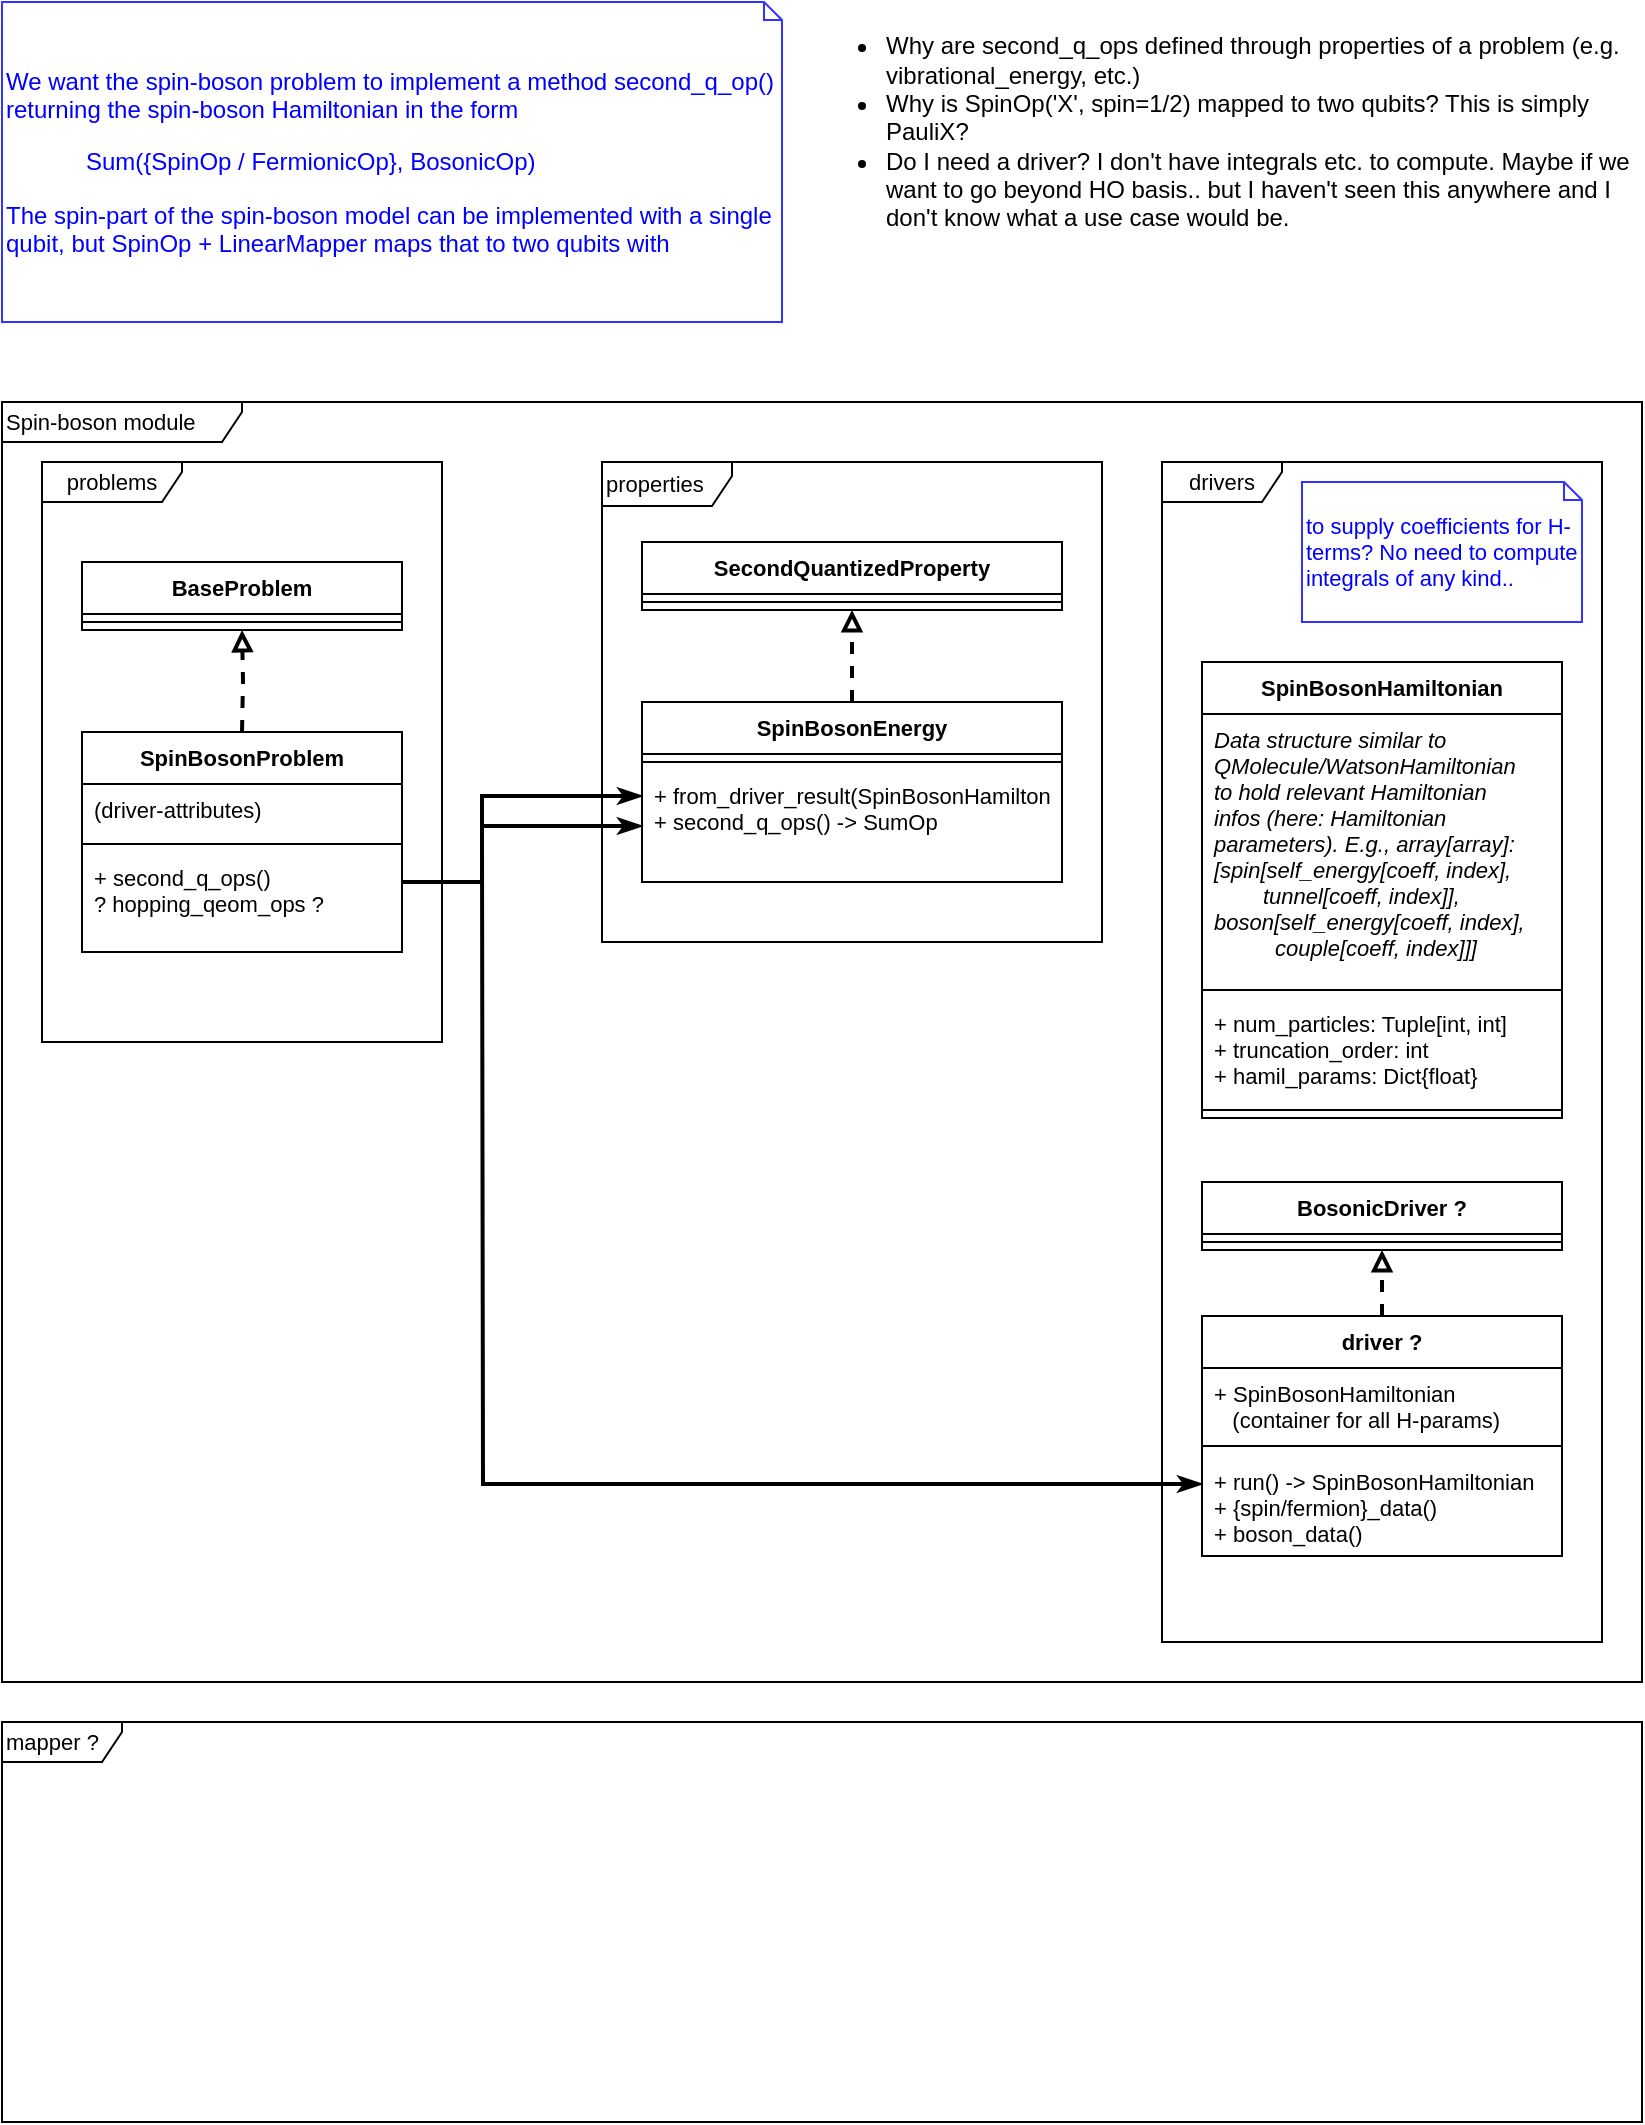 <mxfile version="14.9.3" type="device"><diagram id="j0Lpsr8uhZviz2nrBm9l" name="Page-1"><mxGraphModel dx="1186" dy="765" grid="1" gridSize="10" guides="1" tooltips="1" connect="1" arrows="1" fold="1" page="0" pageScale="1" pageWidth="850" pageHeight="1100" math="0" shadow="0"><root><mxCell id="0"/><mxCell id="1" parent="0"/><mxCell id="PQcMw9dt6dC3_Z6IxtEI-1" value="&lt;font style=&quot;font-size: 11px;&quot;&gt;Spin-boson module&lt;/font&gt;" style="shape=umlFrame;whiteSpace=wrap;html=1;fontSize=11;strokeColor=#000000;align=left;width=120;height=20;" vertex="1" parent="1"><mxGeometry x="20" y="220" width="820" height="640" as="geometry"/></mxCell><mxCell id="GQAy2RRXzXNglXdL1GD--22" value="&lt;font style=&quot;font-size: 11px;&quot;&gt;properties&lt;/font&gt;" style="shape=umlFrame;whiteSpace=wrap;html=1;fontSize=11;align=left;width=65;height=22;" vertex="1" parent="1"><mxGeometry x="320" y="250" width="250" height="240" as="geometry"/></mxCell><mxCell id="TK1HC9DKqTdFlWaWyGcT-53" value="drivers" style="shape=umlFrame;whiteSpace=wrap;html=1;width=60;height=20;fontSize=11;" parent="1" vertex="1"><mxGeometry x="600" y="250" width="220" height="590" as="geometry"/></mxCell><mxCell id="TK1HC9DKqTdFlWaWyGcT-1" value="problems" style="shape=umlFrame;whiteSpace=wrap;html=1;width=70;height=20;fontSize=11;" parent="1" vertex="1"><mxGeometry x="40" y="250" width="200" height="290" as="geometry"/></mxCell><mxCell id="TK1HC9DKqTdFlWaWyGcT-2" value="BaseProblem" style="swimlane;fontStyle=1;align=center;verticalAlign=top;childLayout=stackLayout;horizontal=1;startSize=26;horizontalStack=0;resizeParent=1;resizeParentMax=0;resizeLast=0;collapsible=1;marginBottom=0;fontSize=11;" parent="1" vertex="1"><mxGeometry x="60" y="300" width="160" height="34" as="geometry"/></mxCell><mxCell id="TK1HC9DKqTdFlWaWyGcT-4" value="" style="line;strokeWidth=1;fillColor=none;align=left;verticalAlign=middle;spacingTop=-1;spacingLeft=3;spacingRight=3;rotatable=0;labelPosition=right;points=[];portConstraint=eastwest;fontSize=11;" parent="TK1HC9DKqTdFlWaWyGcT-2" vertex="1"><mxGeometry y="26" width="160" height="8" as="geometry"/></mxCell><mxCell id="TK1HC9DKqTdFlWaWyGcT-12" style="edgeStyle=orthogonalEdgeStyle;rounded=0;orthogonalLoop=1;jettySize=auto;html=1;exitX=0.5;exitY=0;exitDx=0;exitDy=0;entryX=0.5;entryY=1;entryDx=0;entryDy=0;endArrow=block;endFill=0;dashed=1;strokeWidth=2;startSize=6;jumpSize=6;jumpStyle=none;fontSize=11;" parent="1" target="TK1HC9DKqTdFlWaWyGcT-2" edge="1"><mxGeometry relative="1" as="geometry"><mxPoint x="140" y="385" as="sourcePoint"/></mxGeometry></mxCell><mxCell id="TK1HC9DKqTdFlWaWyGcT-6" value="SpinBosonProblem" style="swimlane;fontStyle=1;align=center;verticalAlign=top;childLayout=stackLayout;horizontal=1;startSize=26;horizontalStack=0;resizeParent=1;resizeParentMax=0;resizeLast=0;collapsible=1;marginBottom=0;fontSize=11;" parent="1" vertex="1"><mxGeometry x="60" y="385" width="160" height="110" as="geometry"/></mxCell><mxCell id="TK1HC9DKqTdFlWaWyGcT-58" value="(driver-attributes)" style="text;strokeColor=none;fillColor=none;align=left;verticalAlign=top;spacingLeft=4;spacingRight=4;overflow=hidden;rotatable=0;points=[[0,0.5],[1,0.5]];portConstraint=eastwest;fontSize=11;" parent="TK1HC9DKqTdFlWaWyGcT-6" vertex="1"><mxGeometry y="26" width="160" height="26" as="geometry"/></mxCell><mxCell id="TK1HC9DKqTdFlWaWyGcT-8" value="" style="line;strokeWidth=1;fillColor=none;align=left;verticalAlign=middle;spacingTop=-1;spacingLeft=3;spacingRight=3;rotatable=0;labelPosition=right;points=[];portConstraint=eastwest;fontSize=11;" parent="TK1HC9DKqTdFlWaWyGcT-6" vertex="1"><mxGeometry y="52" width="160" height="8" as="geometry"/></mxCell><mxCell id="GQAy2RRXzXNglXdL1GD--5" value="+ second_q_ops()&#xA;? hopping_qeom_ops ?" style="text;strokeColor=none;fillColor=none;align=left;verticalAlign=top;spacingLeft=4;spacingRight=4;overflow=hidden;rotatable=0;points=[[0,0.5],[1,0.5]];portConstraint=eastwest;fontSize=11;" vertex="1" parent="TK1HC9DKqTdFlWaWyGcT-6"><mxGeometry y="60" width="160" height="50" as="geometry"/></mxCell><mxCell id="TK1HC9DKqTdFlWaWyGcT-51" style="edgeStyle=orthogonalEdgeStyle;rounded=0;jumpStyle=none;jumpSize=6;orthogonalLoop=1;jettySize=auto;html=1;dashed=1;endArrow=block;endFill=0;startSize=6;strokeWidth=2;entryX=0.5;entryY=1;entryDx=0;entryDy=0;fontSize=11;" parent="1" source="TK1HC9DKqTdFlWaWyGcT-43" target="TK1HC9DKqTdFlWaWyGcT-47" edge="1"><mxGeometry relative="1" as="geometry"><mxPoint x="700" y="687" as="targetPoint"/></mxGeometry></mxCell><mxCell id="TK1HC9DKqTdFlWaWyGcT-43" value="driver ?" style="swimlane;fontStyle=1;align=center;verticalAlign=top;childLayout=stackLayout;horizontal=1;startSize=26;horizontalStack=0;resizeParent=1;resizeParentMax=0;resizeLast=0;collapsible=1;marginBottom=0;fontSize=11;" parent="1" vertex="1"><mxGeometry x="620" y="677" width="180" height="120" as="geometry"/></mxCell><mxCell id="TK1HC9DKqTdFlWaWyGcT-59" value="+ SpinBosonHamiltonian&#xA;   (container for all H-params)" style="text;strokeColor=none;fillColor=none;align=left;verticalAlign=top;spacingLeft=4;spacingRight=4;overflow=hidden;rotatable=0;points=[[0,0.5],[1,0.5]];portConstraint=eastwest;fontSize=11;" parent="TK1HC9DKqTdFlWaWyGcT-43" vertex="1"><mxGeometry y="26" width="180" height="34" as="geometry"/></mxCell><mxCell id="TK1HC9DKqTdFlWaWyGcT-45" value="" style="line;strokeWidth=1;fillColor=none;align=left;verticalAlign=middle;spacingTop=-1;spacingLeft=3;spacingRight=3;rotatable=0;labelPosition=right;points=[];portConstraint=eastwest;fontSize=11;" parent="TK1HC9DKqTdFlWaWyGcT-43" vertex="1"><mxGeometry y="60" width="180" height="10" as="geometry"/></mxCell><mxCell id="PQcMw9dt6dC3_Z6IxtEI-4" value="+ run() -&gt; SpinBosonHamiltonian&#xA;+ {spin/fermion}_data()&#xA;+ boson_data()" style="text;strokeColor=none;fillColor=none;align=left;verticalAlign=top;spacingLeft=4;spacingRight=4;overflow=hidden;rotatable=0;points=[[0,0.5],[1,0.5]];portConstraint=eastwest;fontSize=11;" vertex="1" parent="TK1HC9DKqTdFlWaWyGcT-43"><mxGeometry y="70" width="180" height="50" as="geometry"/></mxCell><mxCell id="TK1HC9DKqTdFlWaWyGcT-47" value="BosonicDriver ?" style="swimlane;fontStyle=1;align=center;verticalAlign=top;childLayout=stackLayout;horizontal=1;startSize=26;horizontalStack=0;resizeParent=1;resizeParentMax=0;resizeLast=0;collapsible=1;marginBottom=0;fontSize=11;" parent="1" vertex="1"><mxGeometry x="620" y="610" width="180" height="34" as="geometry"/></mxCell><mxCell id="TK1HC9DKqTdFlWaWyGcT-49" value="" style="line;strokeWidth=1;fillColor=none;align=left;verticalAlign=middle;spacingTop=-1;spacingLeft=3;spacingRight=3;rotatable=0;labelPosition=right;points=[];portConstraint=eastwest;fontSize=11;" parent="TK1HC9DKqTdFlWaWyGcT-47" vertex="1"><mxGeometry y="26" width="180" height="8" as="geometry"/></mxCell><mxCell id="GQAy2RRXzXNglXdL1GD--14" style="edgeStyle=orthogonalEdgeStyle;rounded=0;orthogonalLoop=1;jettySize=auto;html=1;entryX=0.5;entryY=1;entryDx=0;entryDy=0;endArrow=block;endFill=0;dashed=1;strokeWidth=2;fontSize=11;" edge="1" parent="1" source="GQAy2RRXzXNglXdL1GD--6" target="GQAy2RRXzXNglXdL1GD--10"><mxGeometry relative="1" as="geometry"/></mxCell><mxCell id="GQAy2RRXzXNglXdL1GD--6" value="SpinBosonEnergy" style="swimlane;fontStyle=1;align=center;verticalAlign=top;childLayout=stackLayout;horizontal=1;startSize=26;horizontalStack=0;resizeParent=1;resizeParentMax=0;resizeLast=0;collapsible=1;marginBottom=0;fontSize=11;" vertex="1" parent="1"><mxGeometry x="340" y="370" width="210" height="90" as="geometry"/></mxCell><mxCell id="GQAy2RRXzXNglXdL1GD--8" value="" style="line;strokeWidth=1;fillColor=none;align=left;verticalAlign=middle;spacingTop=-1;spacingLeft=3;spacingRight=3;rotatable=0;labelPosition=right;points=[];portConstraint=eastwest;fontSize=11;" vertex="1" parent="GQAy2RRXzXNglXdL1GD--6"><mxGeometry y="26" width="210" height="8" as="geometry"/></mxCell><mxCell id="GQAy2RRXzXNglXdL1GD--9" value="+ from_driver_result(SpinBosonHamiltonian)&#xA;+ second_q_ops() -&gt; SumOp" style="text;strokeColor=none;fillColor=none;align=left;verticalAlign=top;spacingLeft=4;spacingRight=4;overflow=hidden;rotatable=0;points=[[0,0.5],[1,0.5]];portConstraint=eastwest;fontSize=11;" vertex="1" parent="GQAy2RRXzXNglXdL1GD--6"><mxGeometry y="34" width="210" height="56" as="geometry"/></mxCell><mxCell id="GQAy2RRXzXNglXdL1GD--10" value="SecondQuantizedProperty" style="swimlane;fontStyle=1;align=center;verticalAlign=top;childLayout=stackLayout;horizontal=1;startSize=26;horizontalStack=0;resizeParent=1;resizeParentMax=0;resizeLast=0;collapsible=1;marginBottom=0;fontSize=11;" vertex="1" parent="1"><mxGeometry x="340" y="290" width="210" height="34" as="geometry"/></mxCell><mxCell id="GQAy2RRXzXNglXdL1GD--12" value="" style="line;strokeWidth=1;fillColor=none;align=left;verticalAlign=middle;spacingTop=-1;spacingLeft=3;spacingRight=3;rotatable=0;labelPosition=right;points=[];portConstraint=eastwest;fontSize=11;" vertex="1" parent="GQAy2RRXzXNglXdL1GD--10"><mxGeometry y="26" width="210" height="8" as="geometry"/></mxCell><mxCell id="GQAy2RRXzXNglXdL1GD--15" style="edgeStyle=orthogonalEdgeStyle;rounded=0;orthogonalLoop=1;jettySize=auto;html=1;endArrow=classicThin;endFill=1;strokeWidth=2;fontSize=11;" edge="1" parent="1" source="GQAy2RRXzXNglXdL1GD--5" target="GQAy2RRXzXNglXdL1GD--9"><mxGeometry relative="1" as="geometry"><mxPoint x="194" y="440" as="sourcePoint"/><Array as="points"><mxPoint x="260" y="460"/><mxPoint x="260" y="417"/></Array></mxGeometry></mxCell><mxCell id="GQAy2RRXzXNglXdL1GD--16" value="&lt;div&gt;&lt;font color=&quot;#0000FF&quot;&gt;We want the spin-boson problem to implement a method second_q_op() returning the spin-boson Hamiltonian in the form&lt;/font&gt;&lt;/div&gt;&lt;blockquote&gt;&lt;div&gt;&lt;font color=&quot;#0000FF&quot;&gt;Sum({SpinOp / FermionicOp}, BosonicOp)&lt;/font&gt;&lt;/div&gt;&lt;/blockquote&gt;&lt;div&gt;&lt;font color=&quot;#0000FF&quot;&gt;The spin-part of the spin-boson model can be implemented with a single qubit, but SpinOp + LinearMapper maps that to two qubits with&lt;br&gt;&lt;/font&gt;&lt;/div&gt;" style="shape=note;size=9;whiteSpace=wrap;html=1;strokeColor=#3333FF;align=left;" vertex="1" parent="1"><mxGeometry x="20" y="20" width="390" height="160" as="geometry"/></mxCell><mxCell id="GQAy2RRXzXNglXdL1GD--17" style="edgeStyle=orthogonalEdgeStyle;rounded=0;orthogonalLoop=1;jettySize=auto;html=1;entryX=0;entryY=0.28;entryDx=0;entryDy=0;endArrow=classicThin;endFill=1;strokeWidth=2;fontSize=11;entryPerimeter=0;" edge="1" parent="1" target="PQcMw9dt6dC3_Z6IxtEI-4"><mxGeometry relative="1" as="geometry"><mxPoint x="260" y="440" as="sourcePoint"/></mxGeometry></mxCell><mxCell id="GQAy2RRXzXNglXdL1GD--18" value="&lt;div style=&quot;font-size: 11px;&quot;&gt;&lt;font style=&quot;font-size: 11px;&quot; color=&quot;#0000FF&quot;&gt;to supply coefficients for H-terms? No need to compute integrals of any kind.. &lt;br style=&quot;font-size: 11px;&quot;&gt;&lt;/font&gt;&lt;/div&gt;" style="shape=note;size=9;whiteSpace=wrap;html=1;strokeColor=#3333FF;align=left;fontSize=11;" vertex="1" parent="1"><mxGeometry x="670" y="260" width="140" height="70" as="geometry"/></mxCell><mxCell id="PQcMw9dt6dC3_Z6IxtEI-5" value="SpinBosonHamiltonian&#xA;" style="swimlane;fontStyle=1;align=center;verticalAlign=top;childLayout=stackLayout;horizontal=1;startSize=26;horizontalStack=0;resizeParent=1;resizeParentMax=0;resizeLast=0;collapsible=1;marginBottom=0;fontSize=11;strokeColor=#000000;" vertex="1" parent="1"><mxGeometry x="620" y="350" width="180" height="228" as="geometry"/></mxCell><mxCell id="PQcMw9dt6dC3_Z6IxtEI-6" value="Data structure similar to&#xA;QMolecule/WatsonHamiltonian&#xA;to hold relevant Hamiltonian&#xA;infos (here: Hamiltonian&#xA;parameters). E.g., array[array]:&#xA;[spin[self_energy[coeff, index],&#xA;        tunnel[coeff, index]],&#xA;boson[self_energy[coeff, index],&#xA;          couple[coeff, index]]]" style="text;strokeColor=none;fillColor=none;align=left;verticalAlign=top;spacingLeft=4;spacingRight=4;overflow=hidden;rotatable=0;points=[[0,0.5],[1,0.5]];portConstraint=eastwest;fontStyle=2;fontSize=11;" vertex="1" parent="PQcMw9dt6dC3_Z6IxtEI-5"><mxGeometry y="26" width="180" height="134" as="geometry"/></mxCell><mxCell id="PQcMw9dt6dC3_Z6IxtEI-7" value="" style="line;strokeWidth=1;fillColor=none;align=left;verticalAlign=middle;spacingTop=-1;spacingLeft=3;spacingRight=3;rotatable=0;labelPosition=right;points=[];portConstraint=eastwest;fontSize=11;" vertex="1" parent="PQcMw9dt6dC3_Z6IxtEI-5"><mxGeometry y="160" width="180" height="8" as="geometry"/></mxCell><mxCell id="PQcMw9dt6dC3_Z6IxtEI-8" value="+ num_particles: Tuple[int, int]&#xA;+ truncation_order: int&#xA;+ hamil_params: Dict{float}" style="text;strokeColor=none;fillColor=none;align=left;verticalAlign=top;spacingLeft=4;spacingRight=4;overflow=hidden;rotatable=0;points=[[0,0.5],[1,0.5]];portConstraint=eastwest;fontSize=11;" vertex="1" parent="PQcMw9dt6dC3_Z6IxtEI-5"><mxGeometry y="168" width="180" height="52" as="geometry"/></mxCell><mxCell id="PQcMw9dt6dC3_Z6IxtEI-17" value="" style="line;strokeWidth=1;fillColor=none;align=left;verticalAlign=middle;spacingTop=-1;spacingLeft=3;spacingRight=3;rotatable=0;labelPosition=right;points=[];portConstraint=eastwest;fontSize=11;" vertex="1" parent="PQcMw9dt6dC3_Z6IxtEI-5"><mxGeometry y="220" width="180" height="8" as="geometry"/></mxCell><mxCell id="PQcMw9dt6dC3_Z6IxtEI-15" style="edgeStyle=orthogonalEdgeStyle;rounded=0;orthogonalLoop=1;jettySize=auto;html=1;entryX=0;entryY=0.5;entryDx=0;entryDy=0;fontSize=11;endArrow=classicThin;endFill=1;strokeWidth=2;" edge="1" parent="1" target="GQAy2RRXzXNglXdL1GD--9"><mxGeometry relative="1" as="geometry"><mxPoint x="230" y="460" as="sourcePoint"/><Array as="points"><mxPoint x="260" y="460"/><mxPoint x="260" y="432"/></Array></mxGeometry></mxCell><mxCell id="PQcMw9dt6dC3_Z6IxtEI-18" value="&lt;ul&gt;&lt;li&gt;Why are second_q_ops defined through properties of a problem (e.g. vibrational_energy, etc.)&lt;/li&gt;&lt;li&gt;Why is SpinOp('X', spin=1/2) mapped to two qubits? This is simply PauliX?&lt;br&gt;&lt;/li&gt;&lt;li&gt;Do I need a driver? I don't have integrals etc. to compute. Maybe if we want to go beyond HO basis.. but I haven't seen this anywhere and I don't know what a use case would be.&lt;br&gt;&lt;/li&gt;&lt;/ul&gt;" style="text;strokeColor=none;fillColor=none;html=1;whiteSpace=wrap;verticalAlign=middle;overflow=hidden;" vertex="1" parent="1"><mxGeometry x="420" y="20" width="420" height="130" as="geometry"/></mxCell><mxCell id="PQcMw9dt6dC3_Z6IxtEI-19" value="mapper ?" style="shape=umlFrame;whiteSpace=wrap;html=1;fontSize=11;strokeColor=#000000;align=left;width=60;height=20;" vertex="1" parent="1"><mxGeometry x="20" y="880" width="820" height="200" as="geometry"/></mxCell></root></mxGraphModel></diagram></mxfile>